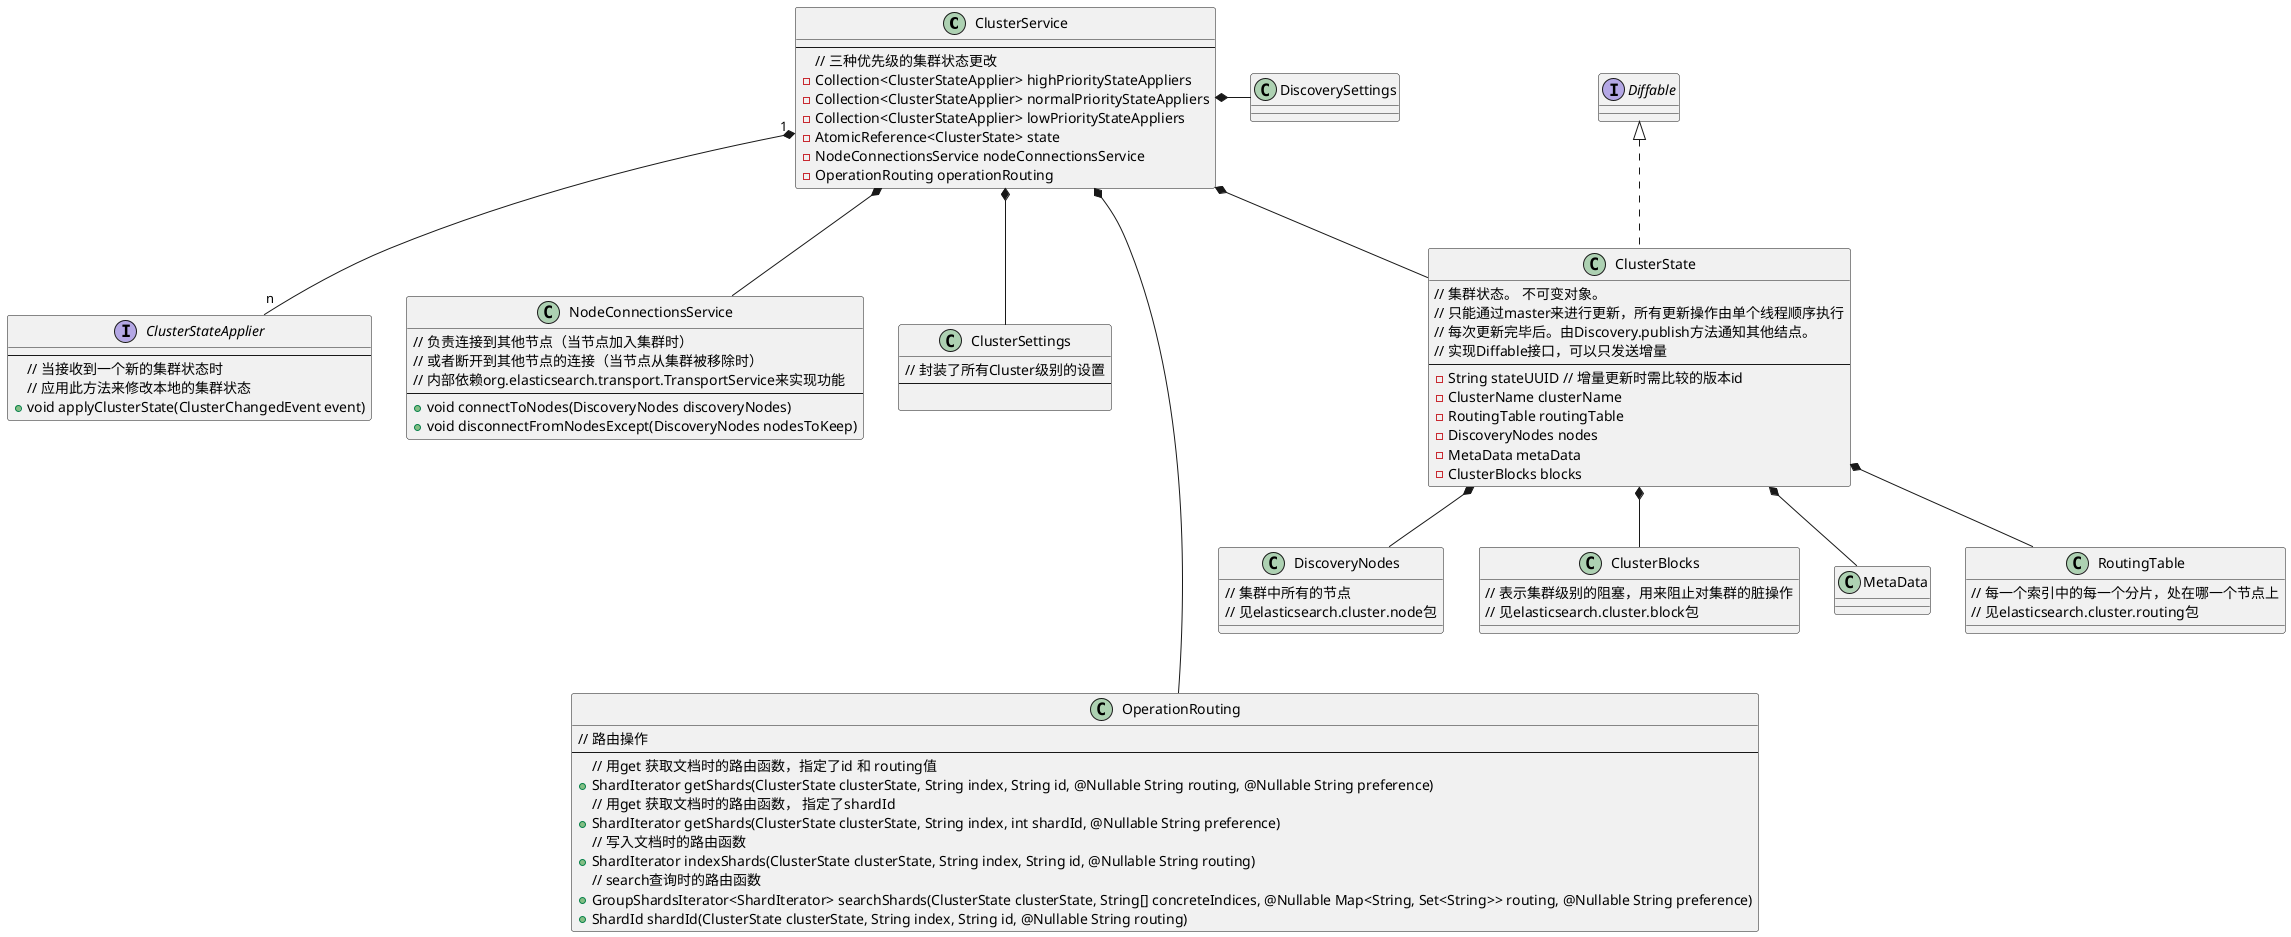 @startuml

class ClusterService{
    ---
    // 三种优先级的集群状态更改
    -Collection<ClusterStateApplier> highPriorityStateAppliers
    -Collection<ClusterStateApplier> normalPriorityStateAppliers
    -Collection<ClusterStateApplier> lowPriorityStateAppliers
    -AtomicReference<ClusterState> state
    -NodeConnectionsService nodeConnectionsService
    -OperationRouting operationRouting
}

class ClusterSettings{
    // 封装了所有Cluster级别的设置
    ---

}

interface ClusterStateApplier{
    ---
    // 当接收到一个新的集群状态时
    // 应用此方法来修改本地的集群状态
    +void applyClusterState(ClusterChangedEvent event)
}

class ClusterState implements Diffable{
    // 集群状态。 不可变对象。
    // 只能通过master来进行更新，所有更新操作由单个线程顺序执行
    // 每次更新完毕后。由Discovery.publish方法通知其他结点。
    // 实现Diffable接口，可以只发送增量
    ---
    -String stateUUID // 增量更新时需比较的版本id
    -ClusterName clusterName
    -RoutingTable routingTable
    -DiscoveryNodes nodes
    -MetaData metaData
    -ClusterBlocks blocks
}

class RoutingTable{
    // 每一个索引中的每一个分片，处在哪一个节点上
    // 见elasticsearch.cluster.routing包
}

class DiscoveryNodes{
    // 集群中所有的节点
    // 见elasticsearch.cluster.node包
}

class ClusterBlocks{
    // 表示集群级别的阻塞，用来阻止对集群的脏操作
    // 见elasticsearch.cluster.block包
}

class NodeConnectionsService{
    // 负责连接到其他节点（当节点加入集群时）
    // 或者断开到其他节点的连接（当节点从集群被移除时）
    // 内部依赖org.elasticsearch.transport.TransportService来实现功能
    ---
    +void connectToNodes(DiscoveryNodes discoveryNodes)
    +void disconnectFromNodesExcept(DiscoveryNodes nodesToKeep)
}

class OperationRouting{
    // 路由操作
    ---
    // 用get 获取文档时的路由函数，指定了id 和 routing值
    +ShardIterator getShards(ClusterState clusterState, String index, String id, @Nullable String routing, @Nullable String preference)
    // 用get 获取文档时的路由函数， 指定了shardId
    +ShardIterator getShards(ClusterState clusterState, String index, int shardId, @Nullable String preference)
    // 写入文档时的路由函数
    +ShardIterator indexShards(ClusterState clusterState, String index, String id, @Nullable String routing)
    // search查询时的路由函数
    +GroupShardsIterator<ShardIterator> searchShards(ClusterState clusterState, String[] concreteIndices, @Nullable Map<String, Set<String>> routing, @Nullable String preference)
    +ShardId shardId(ClusterState clusterState, String index, String id, @Nullable String routing)
}

ClusterService *-- ClusterSettings

ClusterService *- DiscoverySettings

ClusterService *---- OperationRouting

ClusterService "1" *-- "n" ClusterStateApplier

ClusterService *-- ClusterState

ClusterService *-- NodeConnectionsService

ClusterState *-- RoutingTable

ClusterState *-- DiscoveryNodes

ClusterState *-- MetaData

ClusterState *-- ClusterBlocks



@enduml